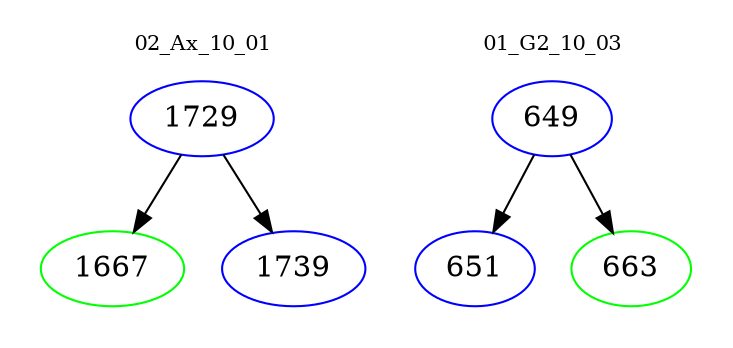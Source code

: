 digraph{
subgraph cluster_0 {
color = white
label = "02_Ax_10_01";
fontsize=10;
T0_1729 [label="1729", color="blue"]
T0_1729 -> T0_1667 [color="black"]
T0_1667 [label="1667", color="green"]
T0_1729 -> T0_1739 [color="black"]
T0_1739 [label="1739", color="blue"]
}
subgraph cluster_1 {
color = white
label = "01_G2_10_03";
fontsize=10;
T1_649 [label="649", color="blue"]
T1_649 -> T1_651 [color="black"]
T1_651 [label="651", color="blue"]
T1_649 -> T1_663 [color="black"]
T1_663 [label="663", color="green"]
}
}
